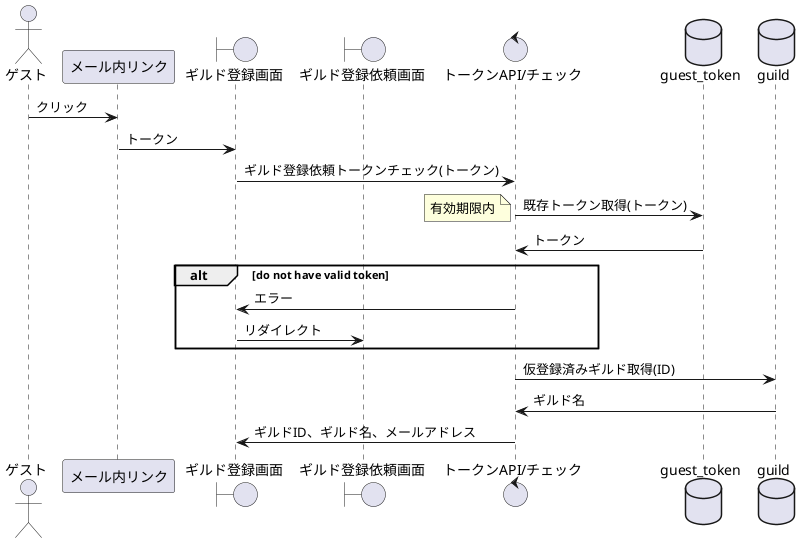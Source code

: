 @startuml

actor ゲスト as guest
participant メール内リンク as mail
boundary ギルド登録画面 as page1
boundary ギルド登録依頼画面 as page2
control "トークンAPI/チェック" as api1
database guest_token
database guild

guest -> mail:クリック
mail -> page1:トークン
page1 -> api1:ギルド登録依頼トークンチェック(トークン)
api1 -> guest_token:既存トークン取得(トークン)
note left:有効期限内
guest_token -> api1:トークン
alt do not have valid token
api1 -> page1:エラー
page1 -> page2:リダイレクト
end
api1 -> guild:仮登録済みギルド取得(ID)
guild -> api1:ギルド名
api1 -> page1:ギルドID、ギルド名、メールアドレス

@enduml
